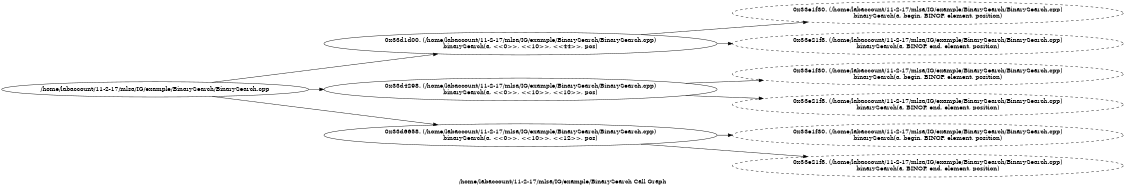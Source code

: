 digraph "/home/labaccount/11-2-17/mlsa/IG/example/BinarySearch Call Graph" {
	graph [dpi=300
		rankdir=LR
		size="7.5, 10"
		label="/home/labaccount/11-2-17/mlsa/IG/example/BinarySearch Call Graph"
	];

	Node0x153265332 [shape=oval, label="/home/labaccount/11-2-17/mlsa/IG/example/BinarySearch/BinarySearch.cpp"];
	Node0x767236395 [shape=oval, label="0x33d1d00. (/home/labaccount/11-2-17/mlsa/IG/example/BinarySearch/BinarySearch.cpp)\nbinarySearch(a, <<0>>, <<10>>, <<44>>, pos)"];
	Node0x153265332 -> Node0x767236395;
	Node0x396890694 [shape=oval, label="0x33d4298. (/home/labaccount/11-2-17/mlsa/IG/example/BinarySearch/BinarySearch.cpp)\nbinarySearch(a, <<0>>, <<10>>, <<10>>, pos)"];
	Node0x153265332 -> Node0x396890694;
	Node0x904162045 [shape=oval, label="0x33d6658. (/home/labaccount/11-2-17/mlsa/IG/example/BinarySearch/BinarySearch.cpp)\nbinarySearch(a, <<0>>, <<10>>, <<12>>, pos)"];
	Node0x153265332 -> Node0x904162045;
	Node0x561453974 [shape=oval, style=dashed, label="0x33e1f30. (/home/labaccount/11-2-17/mlsa/IG/example/BinarySearch/BinarySearch.cpp)\nbinarySearch(a, begin, BINOP, element, position)"];
	Node0x767236395 -> Node0x561453974;
	Node0x331791635 [shape=oval, style=dashed, label="0x33e21f8. (/home/labaccount/11-2-17/mlsa/IG/example/BinarySearch/BinarySearch.cpp)\nbinarySearch(a, BINOP, end, element, position)"];
	Node0x767236395 -> Node0x331791635;
	Node0x712201343 [shape=oval, style=dashed, label="0x33e1f30. (/home/labaccount/11-2-17/mlsa/IG/example/BinarySearch/BinarySearch.cpp)\nbinarySearch(a, begin, BINOP, element, position)"];
	Node0x396890694 -> Node0x712201343;
	Node0x728219826 [shape=oval, style=dashed, label="0x33e21f8. (/home/labaccount/11-2-17/mlsa/IG/example/BinarySearch/BinarySearch.cpp)\nbinarySearch(a, BINOP, end, element, position)"];
	Node0x396890694 -> Node0x728219826;
	Node0x210780034 [shape=oval, style=dashed, label="0x33e1f30. (/home/labaccount/11-2-17/mlsa/IG/example/BinarySearch/BinarySearch.cpp)\nbinarySearch(a, begin, BINOP, element, position)"];
	Node0x904162045 -> Node0x210780034;
	Node0x738943063 [shape=oval, style=dashed, label="0x33e21f8. (/home/labaccount/11-2-17/mlsa/IG/example/BinarySearch/BinarySearch.cpp)\nbinarySearch(a, BINOP, end, element, position)"];
	Node0x904162045 -> Node0x738943063;
}